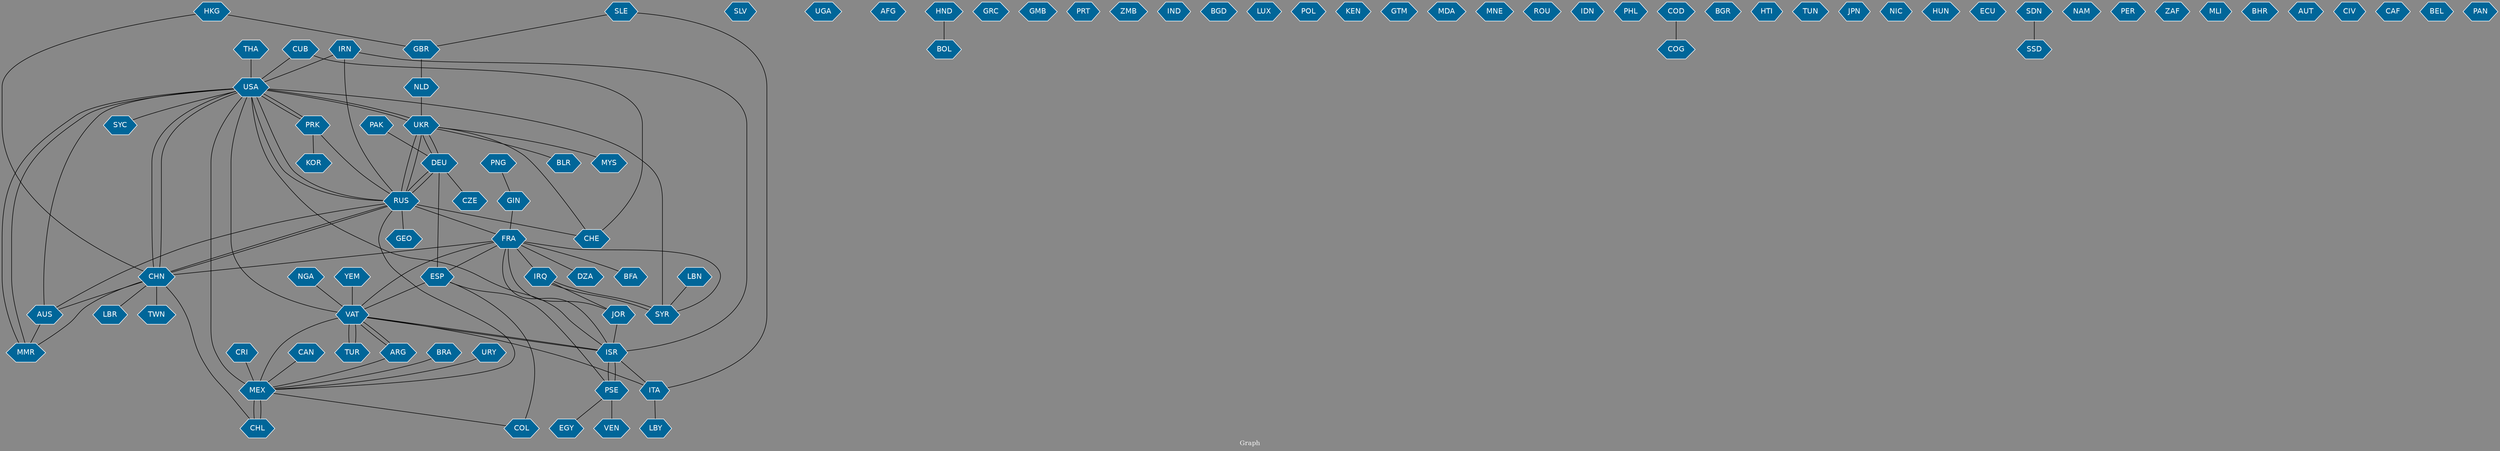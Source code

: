 // Countries together in item graph
graph {
	graph [bgcolor="#888888" fontcolor=white fontsize=12 label="Graph" outputorder=edgesfirst overlap=prism]
	node [color=white fillcolor="#006699" fontcolor=white fontname=Helvetica shape=hexagon style=filled]
	edge [arrowhead=open color=black fontcolor=white fontname=Courier fontsize=12]
		USA [label=USA]
		BFA [label=BFA]
		UKR [label=UKR]
		SLV [label=SLV]
		LBR [label=LBR]
		DEU [label=DEU]
		RUS [label=RUS]
		ISR [label=ISR]
		PSE [label=PSE]
		MEX [label=MEX]
		CHL [label=CHL]
		UGA [label=UGA]
		IRN [label=IRN]
		GEO [label=GEO]
		PAK [label=PAK]
		VAT [label=VAT]
		AFG [label=AFG]
		CHN [label=CHN]
		HND [label=HND]
		CUB [label=CUB]
		CHE [label=CHE]
		EGY [label=EGY]
		GRC [label=GRC]
		GBR [label=GBR]
		COL [label=COL]
		TUR [label=TUR]
		MMR [label=MMR]
		THA [label=THA]
		AUS [label=AUS]
		LBN [label=LBN]
		VEN [label=VEN]
		FRA [label=FRA]
		GMB [label=GMB]
		PRT [label=PRT]
		ESP [label=ESP]
		NLD [label=NLD]
		JOR [label=JOR]
		ZMB [label=ZMB]
		IND [label=IND]
		BGD [label=BGD]
		IRQ [label=IRQ]
		SYR [label=SYR]
		YEM [label=YEM]
		LUX [label=LUX]
		POL [label=POL]
		KEN [label=KEN]
		BRA [label=BRA]
		SYC [label=SYC]
		SLE [label=SLE]
		ITA [label=ITA]
		GTM [label=GTM]
		MDA [label=MDA]
		MNE [label=MNE]
		ROU [label=ROU]
		IDN [label=IDN]
		MYS [label=MYS]
		PHL [label=PHL]
		LBY [label=LBY]
		COD [label=COD]
		COG [label=COG]
		KOR [label=KOR]
		BOL [label=BOL]
		ARG [label=ARG]
		BGR [label=BGR]
		URY [label=URY]
		HTI [label=HTI]
		HKG [label=HKG]
		NGA [label=NGA]
		GIN [label=GIN]
		TUN [label=TUN]
		JPN [label=JPN]
		PRK [label=PRK]
		TWN [label=TWN]
		NIC [label=NIC]
		CRI [label=CRI]
		CZE [label=CZE]
		HUN [label=HUN]
		ECU [label=ECU]
		SDN [label=SDN]
		NAM [label=NAM]
		PER [label=PER]
		CAN [label=CAN]
		ZAF [label=ZAF]
		PNG [label=PNG]
		BLR [label=BLR]
		MLI [label=MLI]
		BHR [label=BHR]
		AUT [label=AUT]
		CIV [label=CIV]
		DZA [label=DZA]
		CAF [label=CAF]
		BEL [label=BEL]
		SSD [label=SSD]
		PAN [label=PAN]
			ESP -- DEU [weight=2]
			ESP -- PSE [weight=2]
			HKG -- GBR [weight=1]
			VAT -- ARG [weight=2]
			YEM -- VAT [weight=1]
			VAT -- USA [weight=1]
			ISR -- FRA [weight=1]
			VAT -- TUR [weight=5]
			SDN -- SSD [weight=1]
			SLE -- GBR [weight=1]
			ARG -- VAT [weight=1]
			TUR -- VAT [weight=5]
			MEX -- COL [weight=1]
			RUS -- DEU [weight=1]
			IRN -- ISR [weight=1]
			FRA -- JOR [weight=2]
			DEU -- CZE [weight=1]
			RUS -- GEO [weight=1]
			PRK -- USA [weight=1]
			CHN -- CHL [weight=2]
			USA -- UKR [weight=1]
			UKR -- MYS [weight=1]
			PSE -- VEN [weight=1]
			ISR -- ITA [weight=1]
			DEU -- RUS [weight=1]
			SYR -- IRQ [weight=1]
			BRA -- MEX [weight=1]
			CHN -- USA [weight=1]
			AUS -- USA [weight=1]
			CHN -- AUS [weight=2]
			VAT -- MEX [weight=1]
			CHN -- TWN [weight=1]
			ISR -- VAT [weight=1]
			CUB -- CHE [weight=2]
			THA -- USA [weight=1]
			NLD -- UKR [weight=1]
			PSE -- EGY [weight=1]
			LBN -- SYR [weight=1]
			UKR -- USA [weight=1]
			MEX -- CHL [weight=3]
			IRQ -- SYR [weight=2]
			PSE -- ISR [weight=9]
			HKG -- CHN [weight=1]
			ISR -- USA [weight=1]
			FRA -- ESP [weight=1]
			VAT -- ISR [weight=1]
			USA -- RUS [weight=1]
			ESP -- VAT [weight=3]
			CHL -- MEX [weight=2]
			PNG -- GIN [weight=1]
			IRN -- RUS [weight=1]
			ISR -- PSE [weight=6]
			MEX -- RUS [weight=1]
			DEU -- UKR [weight=1]
			CHE -- UKR [weight=1]
			FRA -- DZA [weight=1]
			CHN -- MMR [weight=1]
			FRA -- BFA [weight=1]
			FRA -- SYR [weight=1]
			CRI -- MEX [weight=1]
			MEX -- USA [weight=4]
			GBR -- NLD [weight=1]
			PAK -- DEU [weight=1]
			PRK -- KOR [weight=2]
			RUS -- UKR [weight=7]
			MMR -- USA [weight=1]
			IRN -- USA [weight=2]
			ESP -- COL [weight=2]
			NGA -- VAT [weight=1]
			RUS -- AUS [weight=1]
			COD -- COG [weight=2]
			USA -- PRK [weight=1]
			SYR -- USA [weight=2]
			UKR -- DEU [weight=1]
			UKR -- RUS [weight=7]
			UKR -- BLR [weight=1]
			RUS -- FRA [weight=1]
			ITA -- LBY [weight=2]
			SLE -- ITA [weight=1]
			CHN -- LBR [weight=1]
			FRA -- IRQ [weight=1]
			RUS -- CHE [weight=1]
			FRA -- VAT [weight=1]
			IRQ -- JOR [weight=1]
			URY -- MEX [weight=1]
			JOR -- ISR [weight=2]
			CHN -- RUS [weight=2]
			ARG -- MEX [weight=1]
			RUS -- USA [weight=2]
			CAN -- MEX [weight=1]
			CUB -- USA [weight=1]
			FRA -- CHN [weight=1]
			USA -- MMR [weight=1]
			USA -- CHN [weight=2]
			AUS -- MMR [weight=1]
			PRK -- RUS [weight=2]
			USA -- SYC [weight=1]
			ITA -- VAT [weight=2]
			HND -- BOL [weight=1]
			RUS -- CHN [weight=3]
			GIN -- FRA [weight=1]
}